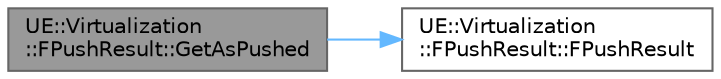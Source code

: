 digraph "UE::Virtualization::FPushResult::GetAsPushed"
{
 // INTERACTIVE_SVG=YES
 // LATEX_PDF_SIZE
  bgcolor="transparent";
  edge [fontname=Helvetica,fontsize=10,labelfontname=Helvetica,labelfontsize=10];
  node [fontname=Helvetica,fontsize=10,shape=box,height=0.2,width=0.4];
  rankdir="LR";
  Node1 [id="Node000001",label="UE::Virtualization\l::FPushResult::GetAsPushed",height=0.2,width=0.4,color="gray40", fillcolor="grey60", style="filled", fontcolor="black",tooltip=" "];
  Node1 -> Node2 [id="edge1_Node000001_Node000002",color="steelblue1",style="solid",tooltip=" "];
  Node2 [id="Node000002",label="UE::Virtualization\l::FPushResult::FPushResult",height=0.2,width=0.4,color="grey40", fillcolor="white", style="filled",URL="$d6/df5/structUE_1_1Virtualization_1_1FPushResult.html#ab8016ffd2cb1df52b052f6920184c399",tooltip=" "];
}

